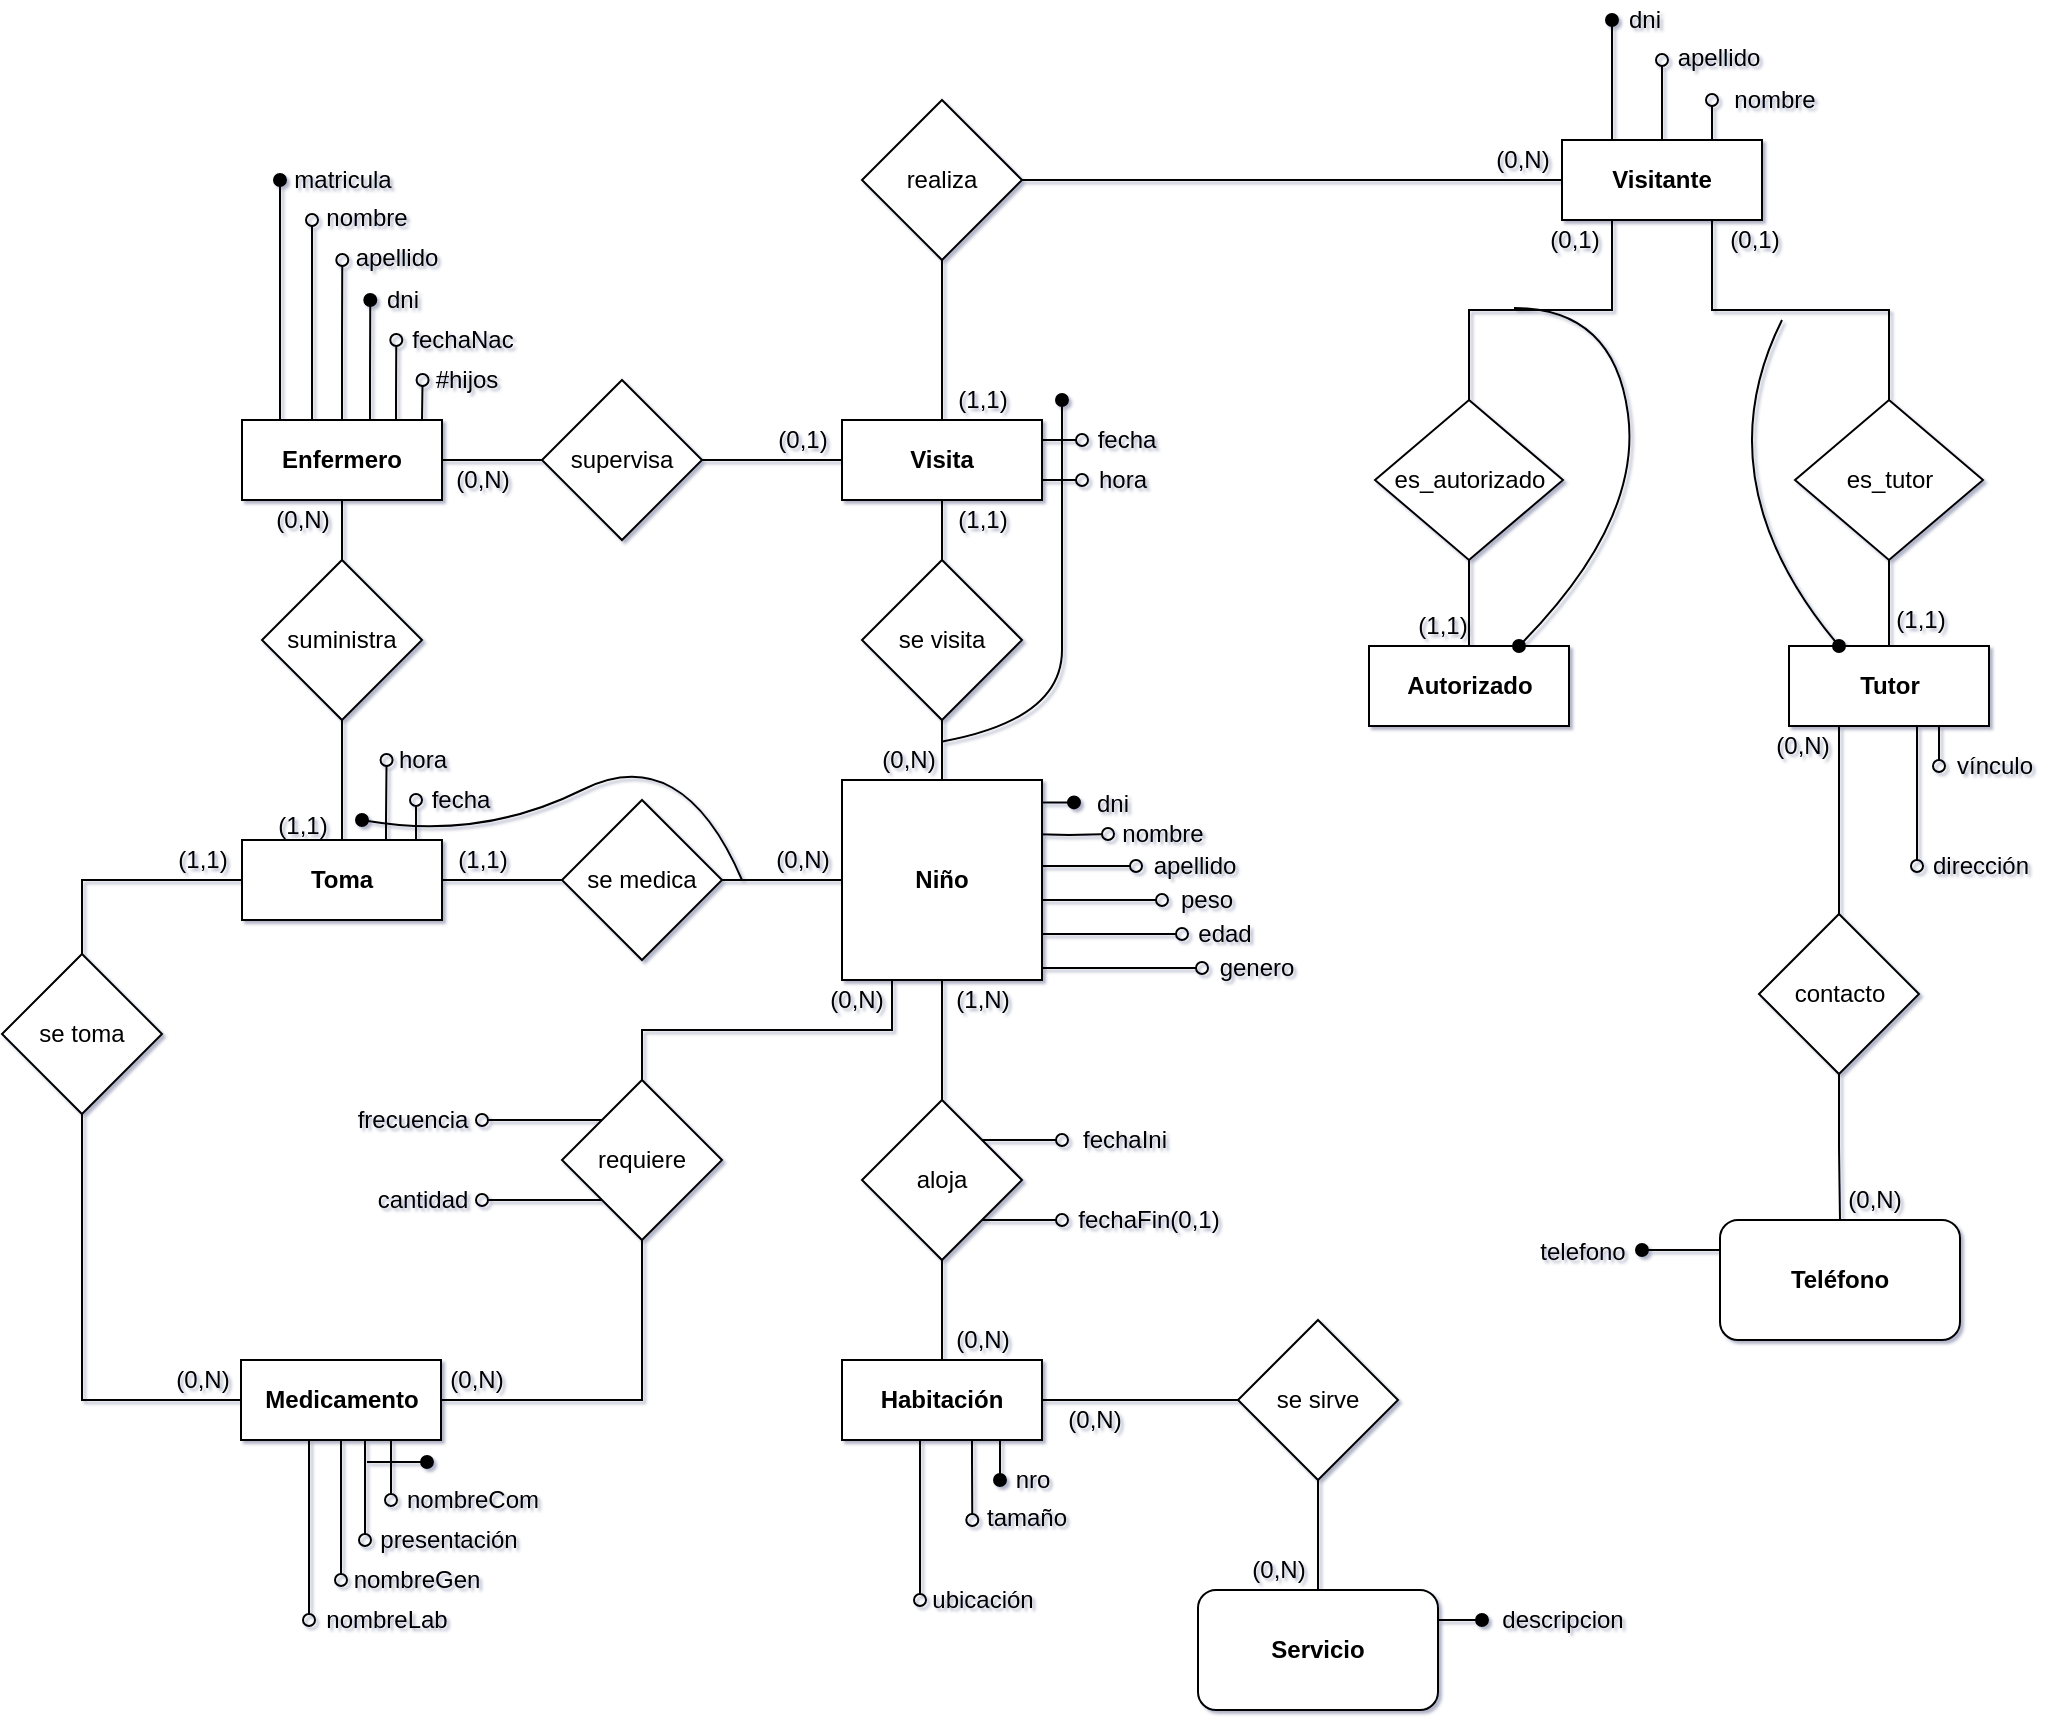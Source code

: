 <mxfile version="17.4.5" type="github">
  <diagram id="ZYVVKtb8utbKUZH2lx0a" name="Página-1">
    <mxGraphModel dx="1695" dy="1655" grid="1" gridSize="10" guides="1" tooltips="1" connect="1" arrows="1" fold="1" page="1" pageScale="1" pageWidth="827" pageHeight="1169" background="none" math="0" shadow="1">
      <root>
        <mxCell id="0" />
        <mxCell id="1" parent="0" />
        <mxCell id="OvHx3TqHr2t8oJDqC7Or-1" style="edgeStyle=orthogonalEdgeStyle;rounded=0;orthogonalLoop=1;jettySize=auto;html=1;exitX=0.75;exitY=1;exitDx=0;exitDy=0;startArrow=none;startFill=0;endArrow=oval;endFill=1;" parent="1" edge="1">
          <mxGeometry relative="1" as="geometry">
            <mxPoint x="279" y="530" as="targetPoint" />
            <mxPoint x="279" y="510" as="sourcePoint" />
          </mxGeometry>
        </mxCell>
        <mxCell id="OvHx3TqHr2t8oJDqC7Or-2" style="edgeStyle=orthogonalEdgeStyle;rounded=0;orthogonalLoop=1;jettySize=auto;html=1;exitX=0.5;exitY=1;exitDx=0;exitDy=0;startArrow=none;startFill=0;endArrow=oval;endFill=0;" parent="1" edge="1">
          <mxGeometry relative="1" as="geometry">
            <mxPoint x="265.143" y="550" as="targetPoint" />
            <mxPoint x="265" y="510" as="sourcePoint" />
            <Array as="points">
              <mxPoint x="265" y="520" />
              <mxPoint x="265" y="520" />
            </Array>
          </mxGeometry>
        </mxCell>
        <mxCell id="OvHx3TqHr2t8oJDqC7Or-4" style="edgeStyle=orthogonalEdgeStyle;rounded=0;orthogonalLoop=1;jettySize=auto;html=1;exitX=0.25;exitY=1;exitDx=0;exitDy=0;startArrow=none;startFill=0;endArrow=oval;endFill=0;" parent="1" edge="1">
          <mxGeometry relative="1" as="geometry">
            <mxPoint x="239" y="590" as="targetPoint" />
            <mxPoint x="239" y="510" as="sourcePoint" />
          </mxGeometry>
        </mxCell>
        <mxCell id="YLSnhemmMj4vCAvOX7F_-20" style="edgeStyle=orthogonalEdgeStyle;rounded=0;orthogonalLoop=1;jettySize=auto;html=1;exitX=1;exitY=0.5;exitDx=0;exitDy=0;entryX=0;entryY=0.5;entryDx=0;entryDy=0;endArrow=none;endFill=0;" parent="1" source="ldB5xFA6lpnTHOYbWixm-1" target="YLSnhemmMj4vCAvOX7F_-19" edge="1">
          <mxGeometry relative="1" as="geometry" />
        </mxCell>
        <mxCell id="ldB5xFA6lpnTHOYbWixm-1" value="Habitación" style="rounded=0;whiteSpace=wrap;html=1;fontStyle=1" parent="1" vertex="1">
          <mxGeometry x="200" y="470" width="100" height="40" as="geometry" />
        </mxCell>
        <mxCell id="OvHx3TqHr2t8oJDqC7Or-9" style="edgeStyle=orthogonalEdgeStyle;rounded=0;orthogonalLoop=1;jettySize=auto;html=1;exitX=0.75;exitY=0;exitDx=0;exitDy=0;startArrow=none;startFill=0;endArrow=oval;endFill=0;" parent="1" edge="1">
          <mxGeometry relative="1" as="geometry">
            <mxPoint x="-9.714" y="-20" as="targetPoint" />
            <mxPoint x="-10" as="sourcePoint" />
          </mxGeometry>
        </mxCell>
        <mxCell id="OvHx3TqHr2t8oJDqC7Or-10" style="edgeStyle=orthogonalEdgeStyle;rounded=0;orthogonalLoop=1;jettySize=auto;html=1;exitX=0.5;exitY=0;exitDx=0;exitDy=0;startArrow=none;startFill=0;endArrow=oval;endFill=0;" parent="1" edge="1">
          <mxGeometry relative="1" as="geometry">
            <mxPoint x="-22.857" y="-40" as="targetPoint" />
            <mxPoint x="-23" as="sourcePoint" />
            <Array as="points">
              <mxPoint x="-23" y="-10" />
              <mxPoint x="-23" y="-10" />
            </Array>
          </mxGeometry>
        </mxCell>
        <mxCell id="OvHx3TqHr2t8oJDqC7Or-11" style="edgeStyle=orthogonalEdgeStyle;rounded=0;orthogonalLoop=1;jettySize=auto;html=1;exitX=0.5;exitY=0;exitDx=0;exitDy=0;startArrow=none;startFill=0;endArrow=oval;endFill=1;" parent="1" edge="1">
          <mxGeometry relative="1" as="geometry">
            <mxPoint x="-35.857" y="-60" as="targetPoint" />
            <mxPoint x="-36" as="sourcePoint" />
            <Array as="points">
              <mxPoint x="-36" y="-20" />
              <mxPoint x="-36" y="-20" />
            </Array>
          </mxGeometry>
        </mxCell>
        <mxCell id="OvHx3TqHr2t8oJDqC7Or-12" style="edgeStyle=orthogonalEdgeStyle;rounded=0;orthogonalLoop=1;jettySize=auto;html=1;exitX=0.5;exitY=0;exitDx=0;exitDy=0;startArrow=none;startFill=0;endArrow=oval;endFill=0;" parent="1" source="ldB5xFA6lpnTHOYbWixm-2" edge="1">
          <mxGeometry relative="1" as="geometry">
            <mxPoint x="-49.857" y="-80" as="targetPoint" />
          </mxGeometry>
        </mxCell>
        <mxCell id="OvHx3TqHr2t8oJDqC7Or-13" style="edgeStyle=orthogonalEdgeStyle;rounded=0;orthogonalLoop=1;jettySize=auto;html=1;exitX=0.25;exitY=0;exitDx=0;exitDy=0;startArrow=none;startFill=0;endArrow=oval;endFill=0;" parent="1" edge="1">
          <mxGeometry relative="1" as="geometry">
            <mxPoint x="-65" y="-100" as="targetPoint" />
            <mxPoint x="-65" as="sourcePoint" />
          </mxGeometry>
        </mxCell>
        <mxCell id="OvHx3TqHr2t8oJDqC7Or-14" style="edgeStyle=orthogonalEdgeStyle;rounded=0;orthogonalLoop=1;jettySize=auto;html=1;exitX=0.25;exitY=0;exitDx=0;exitDy=0;startArrow=none;startFill=0;endArrow=oval;endFill=1;" parent="1" edge="1">
          <mxGeometry relative="1" as="geometry">
            <mxPoint x="-81" y="-120" as="targetPoint" />
            <mxPoint x="-81" as="sourcePoint" />
          </mxGeometry>
        </mxCell>
        <mxCell id="ldB5xFA6lpnTHOYbWixm-2" value="Enfermero" style="rounded=0;whiteSpace=wrap;html=1;fontStyle=1" parent="1" vertex="1">
          <mxGeometry x="-100" width="100" height="40" as="geometry" />
        </mxCell>
        <mxCell id="ldB5xFA6lpnTHOYbWixm-5" style="rounded=0;orthogonalLoop=1;jettySize=auto;html=1;exitX=0.5;exitY=1;exitDx=0;exitDy=0;entryX=0.5;entryY=0;entryDx=0;entryDy=0;edgeStyle=orthogonalEdgeStyle;endArrow=none;endFill=0;" parent="1" source="ldB5xFA6lpnTHOYbWixm-3" target="ldB5xFA6lpnTHOYbWixm-4" edge="1">
          <mxGeometry relative="1" as="geometry" />
        </mxCell>
        <mxCell id="OvHx3TqHr2t8oJDqC7Or-21" style="edgeStyle=orthogonalEdgeStyle;rounded=0;orthogonalLoop=1;jettySize=auto;html=1;exitX=0.983;exitY=0.142;exitDx=0;exitDy=0;startArrow=none;startFill=0;endArrow=oval;endFill=1;exitPerimeter=0;" parent="1" edge="1">
          <mxGeometry relative="1" as="geometry">
            <mxPoint x="316" y="191" as="targetPoint" />
            <mxPoint x="284.3" y="191.2" as="sourcePoint" />
          </mxGeometry>
        </mxCell>
        <mxCell id="OvHx3TqHr2t8oJDqC7Or-23" style="edgeStyle=orthogonalEdgeStyle;rounded=0;orthogonalLoop=1;jettySize=auto;html=1;exitX=1;exitY=0.75;exitDx=0;exitDy=0;startArrow=none;startFill=0;endArrow=oval;endFill=0;" parent="1" edge="1">
          <mxGeometry relative="1" as="geometry">
            <mxPoint x="293" y="207" as="sourcePoint" />
            <mxPoint x="333" y="207" as="targetPoint" />
          </mxGeometry>
        </mxCell>
        <mxCell id="OvHx3TqHr2t8oJDqC7Or-25" style="edgeStyle=orthogonalEdgeStyle;rounded=0;orthogonalLoop=1;jettySize=auto;html=1;exitX=1;exitY=0.5;exitDx=0;exitDy=0;startArrow=none;startFill=0;endArrow=oval;endFill=0;" parent="1" edge="1">
          <mxGeometry relative="1" as="geometry">
            <mxPoint x="347" y="223" as="targetPoint" />
            <mxPoint x="297" y="223" as="sourcePoint" />
          </mxGeometry>
        </mxCell>
        <mxCell id="OvHx3TqHr2t8oJDqC7Or-27" style="edgeStyle=orthogonalEdgeStyle;rounded=0;orthogonalLoop=1;jettySize=auto;html=1;exitX=1;exitY=0.75;exitDx=0;exitDy=0;startArrow=none;startFill=0;endArrow=oval;endFill=0;" parent="1" edge="1">
          <mxGeometry relative="1" as="geometry">
            <mxPoint x="360" y="240" as="targetPoint" />
            <mxPoint x="300" y="240" as="sourcePoint" />
          </mxGeometry>
        </mxCell>
        <mxCell id="OvHx3TqHr2t8oJDqC7Or-30" style="rounded=0;orthogonalLoop=1;jettySize=auto;html=1;exitX=1;exitY=1;exitDx=0;exitDy=0;startArrow=none;startFill=0;endArrow=oval;endFill=0;" parent="1" edge="1">
          <mxGeometry relative="1" as="geometry">
            <mxPoint x="370" y="257" as="targetPoint" />
            <mxPoint x="300" y="257" as="sourcePoint" />
          </mxGeometry>
        </mxCell>
        <mxCell id="OvHx3TqHr2t8oJDqC7Or-32" style="edgeStyle=none;rounded=0;orthogonalLoop=1;jettySize=auto;html=1;exitX=1;exitY=1;exitDx=0;exitDy=0;startArrow=none;startFill=0;endArrow=oval;endFill=0;" parent="1" edge="1">
          <mxGeometry relative="1" as="geometry">
            <mxPoint x="380" y="274" as="targetPoint" />
            <mxPoint x="300" y="274" as="sourcePoint" />
          </mxGeometry>
        </mxCell>
        <mxCell id="OvHx3TqHr2t8oJDqC7Or-88" style="edgeStyle=orthogonalEdgeStyle;rounded=0;orthogonalLoop=1;jettySize=auto;html=1;exitX=0.25;exitY=1;exitDx=0;exitDy=0;entryX=0.5;entryY=0;entryDx=0;entryDy=0;startArrow=none;startFill=0;endArrow=none;endFill=0;" parent="1" source="ldB5xFA6lpnTHOYbWixm-3" target="OvHx3TqHr2t8oJDqC7Or-85" edge="1">
          <mxGeometry relative="1" as="geometry" />
        </mxCell>
        <mxCell id="ldB5xFA6lpnTHOYbWixm-3" value="Niño" style="rounded=0;whiteSpace=wrap;html=1;fontStyle=1" parent="1" vertex="1">
          <mxGeometry x="200" y="180" width="100" height="100" as="geometry" />
        </mxCell>
        <mxCell id="ldB5xFA6lpnTHOYbWixm-6" style="edgeStyle=orthogonalEdgeStyle;rounded=0;orthogonalLoop=1;jettySize=auto;html=1;exitX=0.5;exitY=1;exitDx=0;exitDy=0;entryX=0.5;entryY=0;entryDx=0;entryDy=0;endArrow=none;endFill=0;" parent="1" source="ldB5xFA6lpnTHOYbWixm-4" target="ldB5xFA6lpnTHOYbWixm-1" edge="1">
          <mxGeometry relative="1" as="geometry" />
        </mxCell>
        <mxCell id="v-rBTAr1B4yWfYjMJ2wU-1" style="edgeStyle=orthogonalEdgeStyle;rounded=0;orthogonalLoop=1;jettySize=auto;html=1;exitX=1;exitY=0;exitDx=0;exitDy=0;endArrow=oval;endFill=0;" parent="1" source="ldB5xFA6lpnTHOYbWixm-4" edge="1">
          <mxGeometry relative="1" as="geometry">
            <mxPoint x="310" y="360" as="targetPoint" />
          </mxGeometry>
        </mxCell>
        <mxCell id="v-rBTAr1B4yWfYjMJ2wU-2" style="edgeStyle=orthogonalEdgeStyle;rounded=0;orthogonalLoop=1;jettySize=auto;html=1;exitX=1;exitY=1;exitDx=0;exitDy=0;endArrow=oval;endFill=0;" parent="1" source="ldB5xFA6lpnTHOYbWixm-4" edge="1">
          <mxGeometry relative="1" as="geometry">
            <mxPoint x="310" y="400" as="targetPoint" />
          </mxGeometry>
        </mxCell>
        <mxCell id="ldB5xFA6lpnTHOYbWixm-4" value="aloja" style="rhombus;whiteSpace=wrap;html=1;" parent="1" vertex="1">
          <mxGeometry x="210" y="340" width="80" height="80" as="geometry" />
        </mxCell>
        <mxCell id="OvHx3TqHr2t8oJDqC7Or-34" style="edgeStyle=none;rounded=0;orthogonalLoop=1;jettySize=auto;html=1;exitX=0.75;exitY=1;exitDx=0;exitDy=0;startArrow=none;startFill=0;endArrow=oval;endFill=0;" parent="1" source="ldB5xFA6lpnTHOYbWixm-7" edge="1">
          <mxGeometry relative="1" as="geometry">
            <mxPoint x="-25.5" y="540" as="targetPoint" />
          </mxGeometry>
        </mxCell>
        <mxCell id="OvHx3TqHr2t8oJDqC7Or-35" style="edgeStyle=orthogonalEdgeStyle;rounded=0;orthogonalLoop=1;jettySize=auto;html=1;exitX=0.75;exitY=1;exitDx=0;exitDy=0;startArrow=none;startFill=0;endArrow=oval;endFill=0;" parent="1" source="ldB5xFA6lpnTHOYbWixm-7" edge="1">
          <mxGeometry relative="1" as="geometry">
            <mxPoint x="-38.5" y="560" as="targetPoint" />
            <mxPoint x="-38.5" y="520" as="sourcePoint" />
            <Array as="points">
              <mxPoint x="-38.5" y="510" />
            </Array>
          </mxGeometry>
        </mxCell>
        <mxCell id="OvHx3TqHr2t8oJDqC7Or-36" style="edgeStyle=none;rounded=0;orthogonalLoop=1;jettySize=auto;html=1;exitX=0.5;exitY=1;exitDx=0;exitDy=0;startArrow=none;startFill=0;endArrow=oval;endFill=0;" parent="1" source="ldB5xFA6lpnTHOYbWixm-7" edge="1">
          <mxGeometry relative="1" as="geometry">
            <mxPoint x="-50.5" y="580" as="targetPoint" />
          </mxGeometry>
        </mxCell>
        <mxCell id="OvHx3TqHr2t8oJDqC7Or-37" style="edgeStyle=orthogonalEdgeStyle;rounded=0;orthogonalLoop=1;jettySize=auto;html=1;exitX=0.5;exitY=1;exitDx=0;exitDy=0;startArrow=none;startFill=0;endArrow=oval;endFill=0;" parent="1" source="ldB5xFA6lpnTHOYbWixm-7" edge="1">
          <mxGeometry relative="1" as="geometry">
            <mxPoint x="-66.5" y="600" as="targetPoint" />
            <mxPoint x="-66.5" y="520" as="sourcePoint" />
            <Array as="points">
              <mxPoint x="-66.5" y="510" />
            </Array>
          </mxGeometry>
        </mxCell>
        <mxCell id="ldB5xFA6lpnTHOYbWixm-7" value="Medicamento" style="rounded=0;whiteSpace=wrap;html=1;fontStyle=1" parent="1" vertex="1">
          <mxGeometry x="-100.5" y="470" width="100" height="40" as="geometry" />
        </mxCell>
        <mxCell id="OvHx3TqHr2t8oJDqC7Or-55" style="edgeStyle=orthogonalEdgeStyle;rounded=0;orthogonalLoop=1;jettySize=auto;html=1;exitX=0.75;exitY=1;exitDx=0;exitDy=0;startArrow=none;startFill=0;endArrow=oval;endFill=0;" parent="1" source="ldB5xFA6lpnTHOYbWixm-8" edge="1">
          <mxGeometry relative="1" as="geometry">
            <mxPoint x="748.5" y="173" as="targetPoint" />
          </mxGeometry>
        </mxCell>
        <mxCell id="OvHx3TqHr2t8oJDqC7Or-57" style="edgeStyle=orthogonalEdgeStyle;rounded=0;orthogonalLoop=1;jettySize=auto;html=1;exitX=0.25;exitY=1;exitDx=0;exitDy=0;startArrow=none;startFill=0;endArrow=oval;endFill=0;" parent="1" edge="1">
          <mxGeometry relative="1" as="geometry">
            <mxPoint x="737.5" y="223" as="targetPoint" />
            <mxPoint x="737.5" y="153" as="sourcePoint" />
          </mxGeometry>
        </mxCell>
        <mxCell id="YLSnhemmMj4vCAvOX7F_-8" style="edgeStyle=orthogonalEdgeStyle;rounded=0;orthogonalLoop=1;jettySize=auto;html=1;exitX=0.25;exitY=1;exitDx=0;exitDy=0;entryX=0.5;entryY=0;entryDx=0;entryDy=0;endArrow=none;endFill=0;" parent="1" source="ldB5xFA6lpnTHOYbWixm-8" target="YLSnhemmMj4vCAvOX7F_-7" edge="1">
          <mxGeometry relative="1" as="geometry" />
        </mxCell>
        <mxCell id="ldB5xFA6lpnTHOYbWixm-8" value="Tutor" style="rounded=0;whiteSpace=wrap;html=1;fontStyle=1" parent="1" vertex="1">
          <mxGeometry x="673.5" y="113" width="100" height="40" as="geometry" />
        </mxCell>
        <mxCell id="ldB5xFA6lpnTHOYbWixm-9" value="Autorizado" style="rounded=0;whiteSpace=wrap;html=1;fontStyle=1" parent="1" vertex="1">
          <mxGeometry x="463.5" y="113" width="100" height="40" as="geometry" />
        </mxCell>
        <mxCell id="ldB5xFA6lpnTHOYbWixm-13" style="edgeStyle=orthogonalEdgeStyle;rounded=0;orthogonalLoop=1;jettySize=auto;html=1;exitX=0.5;exitY=1;exitDx=0;exitDy=0;entryX=0.5;entryY=0;entryDx=0;entryDy=0;endArrow=none;endFill=0;" parent="1" source="ldB5xFA6lpnTHOYbWixm-10" target="ldB5xFA6lpnTHOYbWixm-11" edge="1">
          <mxGeometry relative="1" as="geometry" />
        </mxCell>
        <mxCell id="ldB5xFA6lpnTHOYbWixm-15" style="edgeStyle=orthogonalEdgeStyle;rounded=0;orthogonalLoop=1;jettySize=auto;html=1;exitX=0.5;exitY=0;exitDx=0;exitDy=0;entryX=0.5;entryY=1;entryDx=0;entryDy=0;endArrow=none;endFill=0;" parent="1" source="ldB5xFA6lpnTHOYbWixm-10" target="ldB5xFA6lpnTHOYbWixm-14" edge="1">
          <mxGeometry relative="1" as="geometry" />
        </mxCell>
        <mxCell id="OvHx3TqHr2t8oJDqC7Or-64" style="edgeStyle=orthogonalEdgeStyle;rounded=0;orthogonalLoop=1;jettySize=auto;html=1;exitX=1;exitY=0.25;exitDx=0;exitDy=0;startArrow=none;startFill=0;endArrow=oval;endFill=0;" parent="1" source="ldB5xFA6lpnTHOYbWixm-10" edge="1">
          <mxGeometry relative="1" as="geometry">
            <mxPoint x="320" y="10" as="targetPoint" />
          </mxGeometry>
        </mxCell>
        <mxCell id="OvHx3TqHr2t8oJDqC7Or-66" style="edgeStyle=orthogonalEdgeStyle;rounded=0;orthogonalLoop=1;jettySize=auto;html=1;exitX=1;exitY=0.75;exitDx=0;exitDy=0;startArrow=none;startFill=0;endArrow=oval;endFill=0;" parent="1" source="ldB5xFA6lpnTHOYbWixm-10" edge="1">
          <mxGeometry relative="1" as="geometry">
            <mxPoint x="320" y="30" as="targetPoint" />
          </mxGeometry>
        </mxCell>
        <mxCell id="ldB5xFA6lpnTHOYbWixm-10" value="Visita" style="rounded=0;whiteSpace=wrap;html=1;fontStyle=1" parent="1" vertex="1">
          <mxGeometry x="200" width="100" height="40" as="geometry" />
        </mxCell>
        <mxCell id="ldB5xFA6lpnTHOYbWixm-12" style="edgeStyle=orthogonalEdgeStyle;rounded=0;orthogonalLoop=1;jettySize=auto;html=1;exitX=0.5;exitY=1;exitDx=0;exitDy=0;entryX=0.5;entryY=0;entryDx=0;entryDy=0;endArrow=none;endFill=0;" parent="1" source="ldB5xFA6lpnTHOYbWixm-11" target="ldB5xFA6lpnTHOYbWixm-3" edge="1">
          <mxGeometry relative="1" as="geometry" />
        </mxCell>
        <mxCell id="ldB5xFA6lpnTHOYbWixm-11" value="se visita" style="rhombus;whiteSpace=wrap;html=1;" parent="1" vertex="1">
          <mxGeometry x="210" y="70" width="80" height="80" as="geometry" />
        </mxCell>
        <mxCell id="ldB5xFA6lpnTHOYbWixm-34" style="edgeStyle=orthogonalEdgeStyle;rounded=0;orthogonalLoop=1;jettySize=auto;html=1;exitX=1;exitY=0.5;exitDx=0;exitDy=0;entryX=0;entryY=0.5;entryDx=0;entryDy=0;endArrow=none;endFill=0;" parent="1" source="ldB5xFA6lpnTHOYbWixm-14" target="ldB5xFA6lpnTHOYbWixm-30" edge="1">
          <mxGeometry relative="1" as="geometry" />
        </mxCell>
        <mxCell id="ldB5xFA6lpnTHOYbWixm-14" value="realiza" style="rhombus;whiteSpace=wrap;html=1;" parent="1" vertex="1">
          <mxGeometry x="210" y="-160" width="80" height="80" as="geometry" />
        </mxCell>
        <mxCell id="ldB5xFA6lpnTHOYbWixm-18" style="edgeStyle=orthogonalEdgeStyle;rounded=0;orthogonalLoop=1;jettySize=auto;html=1;exitX=1;exitY=0.5;exitDx=0;exitDy=0;entryX=0;entryY=0.5;entryDx=0;entryDy=0;endArrow=none;endFill=0;" parent="1" source="ldB5xFA6lpnTHOYbWixm-17" target="ldB5xFA6lpnTHOYbWixm-10" edge="1">
          <mxGeometry relative="1" as="geometry" />
        </mxCell>
        <mxCell id="ldB5xFA6lpnTHOYbWixm-19" style="edgeStyle=orthogonalEdgeStyle;rounded=0;orthogonalLoop=1;jettySize=auto;html=1;exitX=0;exitY=0.5;exitDx=0;exitDy=0;entryX=1;entryY=0.5;entryDx=0;entryDy=0;endArrow=none;endFill=0;" parent="1" source="ldB5xFA6lpnTHOYbWixm-17" target="ldB5xFA6lpnTHOYbWixm-2" edge="1">
          <mxGeometry relative="1" as="geometry" />
        </mxCell>
        <mxCell id="ldB5xFA6lpnTHOYbWixm-17" value="supervisa" style="rhombus;whiteSpace=wrap;html=1;" parent="1" vertex="1">
          <mxGeometry x="50" y="-20" width="80" height="80" as="geometry" />
        </mxCell>
        <mxCell id="ldB5xFA6lpnTHOYbWixm-22" style="edgeStyle=orthogonalEdgeStyle;rounded=0;orthogonalLoop=1;jettySize=auto;html=1;exitX=0.5;exitY=0;exitDx=0;exitDy=0;entryX=0.5;entryY=1;entryDx=0;entryDy=0;endArrow=none;endFill=0;" parent="1" source="ldB5xFA6lpnTHOYbWixm-20" target="ldB5xFA6lpnTHOYbWixm-2" edge="1">
          <mxGeometry relative="1" as="geometry" />
        </mxCell>
        <mxCell id="ldB5xFA6lpnTHOYbWixm-23" style="edgeStyle=orthogonalEdgeStyle;rounded=0;orthogonalLoop=1;jettySize=auto;html=1;exitX=0.5;exitY=1;exitDx=0;exitDy=0;entryX=0.5;entryY=0;entryDx=0;entryDy=0;endArrow=none;endFill=0;" parent="1" source="ldB5xFA6lpnTHOYbWixm-20" target="ldB5xFA6lpnTHOYbWixm-21" edge="1">
          <mxGeometry relative="1" as="geometry" />
        </mxCell>
        <mxCell id="ldB5xFA6lpnTHOYbWixm-20" value="suministra" style="rhombus;whiteSpace=wrap;html=1;" parent="1" vertex="1">
          <mxGeometry x="-90" y="70" width="80" height="80" as="geometry" />
        </mxCell>
        <mxCell id="ldB5xFA6lpnTHOYbWixm-25" style="edgeStyle=orthogonalEdgeStyle;rounded=0;orthogonalLoop=1;jettySize=auto;html=1;exitX=1;exitY=0.5;exitDx=0;exitDy=0;entryX=0;entryY=0.5;entryDx=0;entryDy=0;endArrow=none;endFill=0;" parent="1" source="ldB5xFA6lpnTHOYbWixm-21" target="ldB5xFA6lpnTHOYbWixm-24" edge="1">
          <mxGeometry relative="1" as="geometry" />
        </mxCell>
        <mxCell id="ldB5xFA6lpnTHOYbWixm-28" style="edgeStyle=orthogonalEdgeStyle;rounded=0;orthogonalLoop=1;jettySize=auto;html=1;exitX=0;exitY=0.5;exitDx=0;exitDy=0;entryX=0.5;entryY=0;entryDx=0;entryDy=0;endArrow=none;endFill=0;" parent="1" source="ldB5xFA6lpnTHOYbWixm-21" target="ldB5xFA6lpnTHOYbWixm-27" edge="1">
          <mxGeometry relative="1" as="geometry" />
        </mxCell>
        <mxCell id="OvHx3TqHr2t8oJDqC7Or-86" style="edgeStyle=orthogonalEdgeStyle;rounded=0;orthogonalLoop=1;jettySize=auto;html=1;exitX=0.75;exitY=0;exitDx=0;exitDy=0;startArrow=none;startFill=0;endArrow=oval;endFill=0;" parent="1" edge="1">
          <mxGeometry relative="1" as="geometry">
            <mxPoint x="-27.714" y="170" as="targetPoint" />
            <mxPoint x="-28" y="210" as="sourcePoint" />
            <Array as="points">
              <mxPoint x="-28" y="200" />
              <mxPoint x="-28" y="200" />
            </Array>
          </mxGeometry>
        </mxCell>
        <mxCell id="ldB5xFA6lpnTHOYbWixm-21" value="Toma" style="rounded=0;whiteSpace=wrap;html=1;fontStyle=1" parent="1" vertex="1">
          <mxGeometry x="-100" y="210" width="100" height="40" as="geometry" />
        </mxCell>
        <mxCell id="ldB5xFA6lpnTHOYbWixm-26" style="edgeStyle=orthogonalEdgeStyle;rounded=0;orthogonalLoop=1;jettySize=auto;html=1;exitX=1;exitY=0.5;exitDx=0;exitDy=0;entryX=0;entryY=0.5;entryDx=0;entryDy=0;endArrow=none;endFill=0;" parent="1" source="ldB5xFA6lpnTHOYbWixm-24" target="ldB5xFA6lpnTHOYbWixm-3" edge="1">
          <mxGeometry relative="1" as="geometry" />
        </mxCell>
        <mxCell id="OvHx3TqHr2t8oJDqC7Or-80" style="edgeStyle=orthogonalEdgeStyle;rounded=0;orthogonalLoop=1;jettySize=auto;html=1;exitX=0.5;exitY=0;exitDx=0;exitDy=0;startArrow=none;startFill=0;endArrow=oval;endFill=0;" parent="1" edge="1">
          <mxGeometry relative="1" as="geometry">
            <mxPoint x="-13" y="190" as="targetPoint" />
            <mxPoint x="-13" y="210" as="sourcePoint" />
          </mxGeometry>
        </mxCell>
        <mxCell id="ldB5xFA6lpnTHOYbWixm-24" value="se medica" style="rhombus;whiteSpace=wrap;html=1;" parent="1" vertex="1">
          <mxGeometry x="60" y="190" width="80" height="80" as="geometry" />
        </mxCell>
        <mxCell id="ldB5xFA6lpnTHOYbWixm-29" style="edgeStyle=orthogonalEdgeStyle;rounded=0;orthogonalLoop=1;jettySize=auto;html=1;exitX=0.5;exitY=1;exitDx=0;exitDy=0;entryX=0;entryY=0.5;entryDx=0;entryDy=0;endArrow=none;endFill=0;" parent="1" source="ldB5xFA6lpnTHOYbWixm-27" target="ldB5xFA6lpnTHOYbWixm-7" edge="1">
          <mxGeometry relative="1" as="geometry" />
        </mxCell>
        <mxCell id="OvHx3TqHr2t8oJDqC7Or-45" style="edgeStyle=orthogonalEdgeStyle;rounded=0;orthogonalLoop=1;jettySize=auto;html=1;exitX=0;exitY=0;exitDx=0;exitDy=0;startArrow=none;startFill=0;endArrow=oval;endFill=0;" parent="1" edge="1">
          <mxGeometry relative="1" as="geometry">
            <mxPoint x="20" y="350" as="targetPoint" />
            <mxPoint x="80" y="350" as="sourcePoint" />
          </mxGeometry>
        </mxCell>
        <mxCell id="OvHx3TqHr2t8oJDqC7Or-47" style="edgeStyle=orthogonalEdgeStyle;rounded=0;orthogonalLoop=1;jettySize=auto;html=1;exitX=0;exitY=1;exitDx=0;exitDy=0;startArrow=none;startFill=0;endArrow=oval;endFill=0;" parent="1" edge="1">
          <mxGeometry relative="1" as="geometry">
            <mxPoint x="20" y="390" as="targetPoint" />
            <mxPoint x="80" y="390" as="sourcePoint" />
          </mxGeometry>
        </mxCell>
        <mxCell id="ldB5xFA6lpnTHOYbWixm-27" value="se toma" style="rhombus;whiteSpace=wrap;html=1;" parent="1" vertex="1">
          <mxGeometry x="-220" y="267" width="80" height="80" as="geometry" />
        </mxCell>
        <mxCell id="OvHx3TqHr2t8oJDqC7Or-49" style="edgeStyle=orthogonalEdgeStyle;rounded=0;orthogonalLoop=1;jettySize=auto;html=1;exitX=0.25;exitY=0;exitDx=0;exitDy=0;startArrow=none;startFill=0;endArrow=oval;endFill=1;" parent="1" source="ldB5xFA6lpnTHOYbWixm-30" edge="1">
          <mxGeometry relative="1" as="geometry">
            <mxPoint x="585" y="-200" as="targetPoint" />
          </mxGeometry>
        </mxCell>
        <mxCell id="OvHx3TqHr2t8oJDqC7Or-51" style="edgeStyle=orthogonalEdgeStyle;rounded=0;orthogonalLoop=1;jettySize=auto;html=1;exitX=0.5;exitY=0;exitDx=0;exitDy=0;startArrow=none;startFill=0;endArrow=oval;endFill=0;" parent="1" source="ldB5xFA6lpnTHOYbWixm-30" edge="1">
          <mxGeometry relative="1" as="geometry">
            <mxPoint x="610" y="-180" as="targetPoint" />
          </mxGeometry>
        </mxCell>
        <mxCell id="OvHx3TqHr2t8oJDqC7Or-53" style="edgeStyle=orthogonalEdgeStyle;rounded=0;orthogonalLoop=1;jettySize=auto;html=1;exitX=0.75;exitY=0;exitDx=0;exitDy=0;startArrow=none;startFill=0;endArrow=oval;endFill=0;" parent="1" source="ldB5xFA6lpnTHOYbWixm-30" edge="1">
          <mxGeometry relative="1" as="geometry">
            <mxPoint x="635" y="-160" as="targetPoint" />
          </mxGeometry>
        </mxCell>
        <mxCell id="YLSnhemmMj4vCAvOX7F_-3" style="edgeStyle=orthogonalEdgeStyle;rounded=0;orthogonalLoop=1;jettySize=auto;html=1;exitX=0.25;exitY=1;exitDx=0;exitDy=0;entryX=0.5;entryY=0;entryDx=0;entryDy=0;endArrow=none;endFill=0;" parent="1" source="ldB5xFA6lpnTHOYbWixm-30" target="YLSnhemmMj4vCAvOX7F_-1" edge="1">
          <mxGeometry relative="1" as="geometry" />
        </mxCell>
        <mxCell id="YLSnhemmMj4vCAvOX7F_-5" style="edgeStyle=orthogonalEdgeStyle;rounded=0;orthogonalLoop=1;jettySize=auto;html=1;exitX=0.75;exitY=1;exitDx=0;exitDy=0;entryX=0.5;entryY=0;entryDx=0;entryDy=0;endArrow=none;endFill=0;" parent="1" source="ldB5xFA6lpnTHOYbWixm-30" target="YLSnhemmMj4vCAvOX7F_-2" edge="1">
          <mxGeometry relative="1" as="geometry" />
        </mxCell>
        <mxCell id="ldB5xFA6lpnTHOYbWixm-30" value="Visitante" style="rounded=0;whiteSpace=wrap;html=1;fontStyle=1" parent="1" vertex="1">
          <mxGeometry x="560" y="-140" width="100" height="40" as="geometry" />
        </mxCell>
        <mxCell id="ldB5xFA6lpnTHOYbWixm-35" value="(1,N)" style="text;html=1;align=center;verticalAlign=middle;resizable=0;points=[];autosize=1;strokeColor=none;fillColor=none;" parent="1" vertex="1">
          <mxGeometry x="250" y="280" width="40" height="20" as="geometry" />
        </mxCell>
        <mxCell id="ldB5xFA6lpnTHOYbWixm-37" value="(0,N)" style="text;html=1;align=center;verticalAlign=middle;resizable=0;points=[];autosize=1;strokeColor=none;fillColor=none;" parent="1" vertex="1">
          <mxGeometry x="250" y="450" width="40" height="20" as="geometry" />
        </mxCell>
        <mxCell id="OvHx3TqHr2t8oJDqC7Or-5" value="nro" style="text;html=1;align=center;verticalAlign=middle;resizable=0;points=[];autosize=1;strokeColor=none;fillColor=none;" parent="1" vertex="1">
          <mxGeometry x="280" y="520" width="30" height="20" as="geometry" />
        </mxCell>
        <mxCell id="OvHx3TqHr2t8oJDqC7Or-6" value="tamaño" style="text;html=1;align=center;verticalAlign=middle;resizable=0;points=[];autosize=1;strokeColor=none;fillColor=none;" parent="1" vertex="1">
          <mxGeometry x="262" y="539" width="60" height="20" as="geometry" />
        </mxCell>
        <mxCell id="OvHx3TqHr2t8oJDqC7Or-8" value="ubicación" style="text;html=1;align=center;verticalAlign=middle;resizable=0;points=[];autosize=1;strokeColor=none;fillColor=none;" parent="1" vertex="1">
          <mxGeometry x="235" y="580" width="70" height="20" as="geometry" />
        </mxCell>
        <mxCell id="OvHx3TqHr2t8oJDqC7Or-15" value="matricula" style="text;html=1;align=center;verticalAlign=middle;resizable=0;points=[];autosize=1;strokeColor=none;fillColor=none;" parent="1" vertex="1">
          <mxGeometry x="-80" y="-130" width="60" height="20" as="geometry" />
        </mxCell>
        <mxCell id="OvHx3TqHr2t8oJDqC7Or-16" value="nombre" style="text;html=1;align=center;verticalAlign=middle;resizable=0;points=[];autosize=1;strokeColor=none;fillColor=none;" parent="1" vertex="1">
          <mxGeometry x="-68" y="-111" width="60" height="20" as="geometry" />
        </mxCell>
        <mxCell id="OvHx3TqHr2t8oJDqC7Or-17" value="apellido" style="text;html=1;align=center;verticalAlign=middle;resizable=0;points=[];autosize=1;strokeColor=none;fillColor=none;" parent="1" vertex="1">
          <mxGeometry x="-53" y="-91" width="60" height="20" as="geometry" />
        </mxCell>
        <mxCell id="OvHx3TqHr2t8oJDqC7Or-18" value="dni" style="text;html=1;align=center;verticalAlign=middle;resizable=0;points=[];autosize=1;strokeColor=none;fillColor=none;" parent="1" vertex="1">
          <mxGeometry x="-35" y="-70" width="30" height="20" as="geometry" />
        </mxCell>
        <mxCell id="OvHx3TqHr2t8oJDqC7Or-19" value="fechaNac" style="text;html=1;align=center;verticalAlign=middle;resizable=0;points=[];autosize=1;strokeColor=none;fillColor=none;" parent="1" vertex="1">
          <mxGeometry x="-25" y="-50" width="70" height="20" as="geometry" />
        </mxCell>
        <mxCell id="OvHx3TqHr2t8oJDqC7Or-20" value="#hijos" style="text;html=1;align=center;verticalAlign=middle;resizable=0;points=[];autosize=1;strokeColor=none;fillColor=none;" parent="1" vertex="1">
          <mxGeometry x="-13" y="-30" width="50" height="20" as="geometry" />
        </mxCell>
        <mxCell id="OvHx3TqHr2t8oJDqC7Or-22" value="dni" style="text;html=1;align=center;verticalAlign=middle;resizable=0;points=[];autosize=1;strokeColor=none;fillColor=none;" parent="1" vertex="1">
          <mxGeometry x="320" y="182" width="30" height="20" as="geometry" />
        </mxCell>
        <mxCell id="OvHx3TqHr2t8oJDqC7Or-24" value="nombre" style="text;html=1;align=center;verticalAlign=middle;resizable=0;points=[];autosize=1;strokeColor=none;fillColor=none;" parent="1" vertex="1">
          <mxGeometry x="330" y="197" width="60" height="20" as="geometry" />
        </mxCell>
        <mxCell id="OvHx3TqHr2t8oJDqC7Or-26" value="apellido" style="text;html=1;align=center;verticalAlign=middle;resizable=0;points=[];autosize=1;strokeColor=none;fillColor=none;" parent="1" vertex="1">
          <mxGeometry x="346" y="213" width="60" height="20" as="geometry" />
        </mxCell>
        <mxCell id="OvHx3TqHr2t8oJDqC7Or-28" value="peso" style="text;html=1;align=center;verticalAlign=middle;resizable=0;points=[];autosize=1;strokeColor=none;fillColor=none;" parent="1" vertex="1">
          <mxGeometry x="362" y="230" width="40" height="20" as="geometry" />
        </mxCell>
        <mxCell id="OvHx3TqHr2t8oJDqC7Or-31" value="edad" style="text;html=1;align=center;verticalAlign=middle;resizable=0;points=[];autosize=1;strokeColor=none;fillColor=none;" parent="1" vertex="1">
          <mxGeometry x="371" y="247" width="40" height="20" as="geometry" />
        </mxCell>
        <mxCell id="OvHx3TqHr2t8oJDqC7Or-33" value="genero" style="text;html=1;align=center;verticalAlign=middle;resizable=0;points=[];autosize=1;strokeColor=none;fillColor=none;" parent="1" vertex="1">
          <mxGeometry x="382" y="264" width="50" height="20" as="geometry" />
        </mxCell>
        <mxCell id="OvHx3TqHr2t8oJDqC7Or-38" value="nombreCom" style="text;html=1;align=center;verticalAlign=middle;resizable=0;points=[];autosize=1;strokeColor=none;fillColor=none;" parent="1" vertex="1">
          <mxGeometry x="-25.5" y="530" width="80" height="20" as="geometry" />
        </mxCell>
        <mxCell id="OvHx3TqHr2t8oJDqC7Or-39" value="presentación" style="text;html=1;align=center;verticalAlign=middle;resizable=0;points=[];autosize=1;strokeColor=none;fillColor=none;" parent="1" vertex="1">
          <mxGeometry x="-37.5" y="550" width="80" height="20" as="geometry" />
        </mxCell>
        <mxCell id="OvHx3TqHr2t8oJDqC7Or-41" value="nombreGen" style="text;html=1;align=center;verticalAlign=middle;resizable=0;points=[];autosize=1;strokeColor=none;fillColor=none;" parent="1" vertex="1">
          <mxGeometry x="-53.5" y="570" width="80" height="20" as="geometry" />
        </mxCell>
        <mxCell id="OvHx3TqHr2t8oJDqC7Or-42" value="nombreLab" style="text;html=1;align=center;verticalAlign=middle;resizable=0;points=[];autosize=1;strokeColor=none;fillColor=none;" parent="1" vertex="1">
          <mxGeometry x="-68.5" y="590" width="80" height="20" as="geometry" />
        </mxCell>
        <mxCell id="OvHx3TqHr2t8oJDqC7Or-43" value="" style="endArrow=oval;html=1;rounded=0;endFill=1;" parent="1" edge="1">
          <mxGeometry width="50" height="50" relative="1" as="geometry">
            <mxPoint x="-37.5" y="521" as="sourcePoint" />
            <mxPoint x="-7.5" y="521" as="targetPoint" />
          </mxGeometry>
        </mxCell>
        <mxCell id="OvHx3TqHr2t8oJDqC7Or-46" value="frecuencia" style="text;html=1;align=center;verticalAlign=middle;resizable=0;points=[];autosize=1;strokeColor=none;fillColor=none;" parent="1" vertex="1">
          <mxGeometry x="-50" y="340" width="70" height="20" as="geometry" />
        </mxCell>
        <mxCell id="OvHx3TqHr2t8oJDqC7Or-48" value="cantidad" style="text;html=1;align=center;verticalAlign=middle;resizable=0;points=[];autosize=1;strokeColor=none;fillColor=none;" parent="1" vertex="1">
          <mxGeometry x="-40" y="380" width="60" height="20" as="geometry" />
        </mxCell>
        <mxCell id="OvHx3TqHr2t8oJDqC7Or-50" value="dni" style="text;html=1;align=center;verticalAlign=middle;resizable=0;points=[];autosize=1;strokeColor=none;fillColor=none;" parent="1" vertex="1">
          <mxGeometry x="586" y="-210" width="30" height="20" as="geometry" />
        </mxCell>
        <mxCell id="OvHx3TqHr2t8oJDqC7Or-52" value="apellido" style="text;html=1;align=center;verticalAlign=middle;resizable=0;points=[];autosize=1;strokeColor=none;fillColor=none;" parent="1" vertex="1">
          <mxGeometry x="608" y="-191" width="60" height="20" as="geometry" />
        </mxCell>
        <mxCell id="OvHx3TqHr2t8oJDqC7Or-54" value="nombre" style="text;html=1;align=center;verticalAlign=middle;resizable=0;points=[];autosize=1;strokeColor=none;fillColor=none;" parent="1" vertex="1">
          <mxGeometry x="636" y="-170" width="60" height="20" as="geometry" />
        </mxCell>
        <mxCell id="OvHx3TqHr2t8oJDqC7Or-58" value="vínculo" style="text;html=1;align=center;verticalAlign=middle;resizable=0;points=[];autosize=1;strokeColor=none;fillColor=none;" parent="1" vertex="1">
          <mxGeometry x="750.5" y="163" width="50" height="20" as="geometry" />
        </mxCell>
        <mxCell id="OvHx3TqHr2t8oJDqC7Or-60" value="dirección" style="text;html=1;align=center;verticalAlign=middle;resizable=0;points=[];autosize=1;strokeColor=none;fillColor=none;" parent="1" vertex="1">
          <mxGeometry x="738.5" y="213" width="60" height="20" as="geometry" />
        </mxCell>
        <mxCell id="OvHx3TqHr2t8oJDqC7Or-61" value="(0,1)" style="text;html=1;align=center;verticalAlign=middle;resizable=0;points=[];autosize=1;strokeColor=none;fillColor=none;" parent="1" vertex="1">
          <mxGeometry x="160" width="40" height="20" as="geometry" />
        </mxCell>
        <mxCell id="OvHx3TqHr2t8oJDqC7Or-62" value="(0,N)" style="text;html=1;align=center;verticalAlign=middle;resizable=0;points=[];autosize=1;strokeColor=none;fillColor=none;" parent="1" vertex="1">
          <mxGeometry y="20" width="40" height="20" as="geometry" />
        </mxCell>
        <mxCell id="OvHx3TqHr2t8oJDqC7Or-65" value="fecha" style="text;html=1;align=center;verticalAlign=middle;resizable=0;points=[];autosize=1;strokeColor=none;fillColor=none;" parent="1" vertex="1">
          <mxGeometry x="322" width="40" height="20" as="geometry" />
        </mxCell>
        <mxCell id="OvHx3TqHr2t8oJDqC7Or-67" value="hora" style="text;html=1;align=center;verticalAlign=middle;resizable=0;points=[];autosize=1;strokeColor=none;fillColor=none;" parent="1" vertex="1">
          <mxGeometry x="320" y="20" width="40" height="20" as="geometry" />
        </mxCell>
        <mxCell id="OvHx3TqHr2t8oJDqC7Or-68" value="(1,1)" style="text;html=1;align=center;verticalAlign=middle;resizable=0;points=[];autosize=1;strokeColor=none;fillColor=none;" parent="1" vertex="1">
          <mxGeometry x="250" y="40" width="40" height="20" as="geometry" />
        </mxCell>
        <mxCell id="OvHx3TqHr2t8oJDqC7Or-69" value="(1,1)" style="text;html=1;align=center;verticalAlign=middle;resizable=0;points=[];autosize=1;strokeColor=none;fillColor=none;" parent="1" vertex="1">
          <mxGeometry x="250" y="-20" width="40" height="20" as="geometry" />
        </mxCell>
        <mxCell id="OvHx3TqHr2t8oJDqC7Or-70" value="(0,N)" style="text;html=1;align=center;verticalAlign=middle;resizable=0;points=[];autosize=1;strokeColor=none;fillColor=none;" parent="1" vertex="1">
          <mxGeometry x="213" y="160" width="40" height="20" as="geometry" />
        </mxCell>
        <mxCell id="OvHx3TqHr2t8oJDqC7Or-71" value="(0,N)" style="text;html=1;align=center;verticalAlign=middle;resizable=0;points=[];autosize=1;strokeColor=none;fillColor=none;" parent="1" vertex="1">
          <mxGeometry x="520" y="-140" width="40" height="20" as="geometry" />
        </mxCell>
        <mxCell id="OvHx3TqHr2t8oJDqC7Or-72" value="" style="curved=1;endArrow=oval;html=1;rounded=0;exitX=0.842;exitY=0.042;exitDx=0;exitDy=0;exitPerimeter=0;endFill=1;" parent="1" edge="1">
          <mxGeometry width="50" height="50" relative="1" as="geometry">
            <mxPoint x="249.68" y="160.84" as="sourcePoint" />
            <mxPoint x="310" y="-10" as="targetPoint" />
            <Array as="points">
              <mxPoint x="310" y="150" />
              <mxPoint x="310" y="80" />
            </Array>
          </mxGeometry>
        </mxCell>
        <mxCell id="OvHx3TqHr2t8oJDqC7Or-73" value="(1,1)" style="text;html=1;align=center;verticalAlign=middle;resizable=0;points=[];autosize=1;strokeColor=none;fillColor=none;" parent="1" vertex="1">
          <mxGeometry x="-90" y="193" width="40" height="20" as="geometry" />
        </mxCell>
        <mxCell id="OvHx3TqHr2t8oJDqC7Or-74" value="(1,1)" style="text;html=1;align=center;verticalAlign=middle;resizable=0;points=[];autosize=1;strokeColor=none;fillColor=none;" parent="1" vertex="1">
          <mxGeometry x="-140" y="210" width="40" height="20" as="geometry" />
        </mxCell>
        <mxCell id="OvHx3TqHr2t8oJDqC7Or-75" value="(1,1)" style="text;html=1;align=center;verticalAlign=middle;resizable=0;points=[];autosize=1;strokeColor=none;fillColor=none;" parent="1" vertex="1">
          <mxGeometry y="210" width="40" height="20" as="geometry" />
        </mxCell>
        <mxCell id="OvHx3TqHr2t8oJDqC7Or-77" value="(0,N)" style="text;html=1;align=center;verticalAlign=middle;resizable=0;points=[];autosize=1;strokeColor=none;fillColor=none;" parent="1" vertex="1">
          <mxGeometry x="160" y="210" width="40" height="20" as="geometry" />
        </mxCell>
        <mxCell id="OvHx3TqHr2t8oJDqC7Or-78" value="(0,N)" style="text;html=1;align=center;verticalAlign=middle;resizable=0;points=[];autosize=1;strokeColor=none;fillColor=none;" parent="1" vertex="1">
          <mxGeometry x="-90" y="40" width="40" height="20" as="geometry" />
        </mxCell>
        <mxCell id="OvHx3TqHr2t8oJDqC7Or-79" value="(0,N)" style="text;html=1;align=center;verticalAlign=middle;resizable=0;points=[];autosize=1;strokeColor=none;fillColor=none;" parent="1" vertex="1">
          <mxGeometry x="-140" y="470" width="40" height="20" as="geometry" />
        </mxCell>
        <mxCell id="OvHx3TqHr2t8oJDqC7Or-81" value="fecha" style="text;html=1;align=center;verticalAlign=middle;resizable=0;points=[];autosize=1;strokeColor=none;fillColor=none;" parent="1" vertex="1">
          <mxGeometry x="-11" y="180" width="40" height="20" as="geometry" />
        </mxCell>
        <mxCell id="OvHx3TqHr2t8oJDqC7Or-83" value="hora" style="text;html=1;align=center;verticalAlign=middle;resizable=0;points=[];autosize=1;strokeColor=none;fillColor=none;" parent="1" vertex="1">
          <mxGeometry x="-30.5" y="160" width="40" height="20" as="geometry" />
        </mxCell>
        <mxCell id="OvHx3TqHr2t8oJDqC7Or-89" style="edgeStyle=orthogonalEdgeStyle;rounded=0;orthogonalLoop=1;jettySize=auto;html=1;exitX=0.5;exitY=1;exitDx=0;exitDy=0;entryX=1;entryY=0.5;entryDx=0;entryDy=0;startArrow=none;startFill=0;endArrow=none;endFill=0;" parent="1" source="OvHx3TqHr2t8oJDqC7Or-85" target="ldB5xFA6lpnTHOYbWixm-7" edge="1">
          <mxGeometry relative="1" as="geometry" />
        </mxCell>
        <mxCell id="OvHx3TqHr2t8oJDqC7Or-85" value="requiere" style="rhombus;whiteSpace=wrap;html=1;" parent="1" vertex="1">
          <mxGeometry x="60" y="330" width="80" height="80" as="geometry" />
        </mxCell>
        <mxCell id="OvHx3TqHr2t8oJDqC7Or-90" value="(0,N)" style="text;html=1;align=center;verticalAlign=middle;resizable=0;points=[];autosize=1;strokeColor=none;fillColor=none;" parent="1" vertex="1">
          <mxGeometry x="-3" y="470" width="40" height="20" as="geometry" />
        </mxCell>
        <mxCell id="OvHx3TqHr2t8oJDqC7Or-91" value="(0,N)" style="text;html=1;align=center;verticalAlign=middle;resizable=0;points=[];autosize=1;strokeColor=none;fillColor=none;" parent="1" vertex="1">
          <mxGeometry x="187" y="280" width="40" height="20" as="geometry" />
        </mxCell>
        <mxCell id="OvHx3TqHr2t8oJDqC7Or-92" value="" style="curved=1;endArrow=oval;html=1;rounded=0;endFill=1;" parent="1" edge="1">
          <mxGeometry width="50" height="50" relative="1" as="geometry">
            <mxPoint x="150" y="230" as="sourcePoint" />
            <mxPoint x="-40" y="200" as="targetPoint" />
            <Array as="points">
              <mxPoint x="120" y="160" />
              <mxPoint x="20" y="210" />
            </Array>
          </mxGeometry>
        </mxCell>
        <mxCell id="v-rBTAr1B4yWfYjMJ2wU-3" value="fechaIni" style="text;html=1;align=center;verticalAlign=middle;resizable=0;points=[];autosize=1;strokeColor=none;fillColor=none;" parent="1" vertex="1">
          <mxGeometry x="311" y="350" width="60" height="20" as="geometry" />
        </mxCell>
        <mxCell id="v-rBTAr1B4yWfYjMJ2wU-4" value="fechaFin(0,1)" style="text;html=1;align=center;verticalAlign=middle;resizable=0;points=[];autosize=1;strokeColor=none;fillColor=none;" parent="1" vertex="1">
          <mxGeometry x="308" y="390" width="90" height="20" as="geometry" />
        </mxCell>
        <mxCell id="YLSnhemmMj4vCAvOX7F_-4" style="edgeStyle=orthogonalEdgeStyle;rounded=0;orthogonalLoop=1;jettySize=auto;html=1;exitX=0.5;exitY=1;exitDx=0;exitDy=0;entryX=0.5;entryY=0;entryDx=0;entryDy=0;endArrow=none;endFill=0;" parent="1" source="YLSnhemmMj4vCAvOX7F_-1" target="ldB5xFA6lpnTHOYbWixm-9" edge="1">
          <mxGeometry relative="1" as="geometry" />
        </mxCell>
        <mxCell id="YLSnhemmMj4vCAvOX7F_-1" value="es_autorizado" style="rhombus;whiteSpace=wrap;html=1;" parent="1" vertex="1">
          <mxGeometry x="466.5" y="-10" width="94" height="80" as="geometry" />
        </mxCell>
        <mxCell id="YLSnhemmMj4vCAvOX7F_-6" style="edgeStyle=orthogonalEdgeStyle;rounded=0;orthogonalLoop=1;jettySize=auto;html=1;exitX=0.5;exitY=1;exitDx=0;exitDy=0;entryX=0.5;entryY=0;entryDx=0;entryDy=0;endArrow=none;endFill=0;" parent="1" source="YLSnhemmMj4vCAvOX7F_-2" target="ldB5xFA6lpnTHOYbWixm-8" edge="1">
          <mxGeometry relative="1" as="geometry" />
        </mxCell>
        <mxCell id="YLSnhemmMj4vCAvOX7F_-2" value="es_tutor" style="rhombus;whiteSpace=wrap;html=1;" parent="1" vertex="1">
          <mxGeometry x="676.5" y="-10" width="94" height="80" as="geometry" />
        </mxCell>
        <mxCell id="YLSnhemmMj4vCAvOX7F_-10" style="edgeStyle=orthogonalEdgeStyle;rounded=0;orthogonalLoop=1;jettySize=auto;html=1;exitX=0.5;exitY=1;exitDx=0;exitDy=0;entryX=0.5;entryY=0;entryDx=0;entryDy=0;endArrow=none;endFill=0;" parent="1" source="YLSnhemmMj4vCAvOX7F_-7" target="YLSnhemmMj4vCAvOX7F_-9" edge="1">
          <mxGeometry relative="1" as="geometry" />
        </mxCell>
        <mxCell id="YLSnhemmMj4vCAvOX7F_-7" value="contacto" style="rhombus;whiteSpace=wrap;html=1;" parent="1" vertex="1">
          <mxGeometry x="658.5" y="247" width="80" height="80" as="geometry" />
        </mxCell>
        <mxCell id="YLSnhemmMj4vCAvOX7F_-11" style="edgeStyle=orthogonalEdgeStyle;rounded=0;orthogonalLoop=1;jettySize=auto;html=1;exitX=0;exitY=0.25;exitDx=0;exitDy=0;endArrow=oval;endFill=1;" parent="1" source="YLSnhemmMj4vCAvOX7F_-9" edge="1">
          <mxGeometry relative="1" as="geometry">
            <mxPoint x="600" y="415" as="targetPoint" />
          </mxGeometry>
        </mxCell>
        <mxCell id="YLSnhemmMj4vCAvOX7F_-9" value="Teléfono" style="rounded=1;whiteSpace=wrap;html=1;fontStyle=1" parent="1" vertex="1">
          <mxGeometry x="639" y="400" width="120" height="60" as="geometry" />
        </mxCell>
        <mxCell id="YLSnhemmMj4vCAvOX7F_-12" value="telefono" style="text;html=1;align=center;verticalAlign=middle;resizable=0;points=[];autosize=1;strokeColor=none;fillColor=none;" parent="1" vertex="1">
          <mxGeometry x="540" y="406" width="60" height="20" as="geometry" />
        </mxCell>
        <mxCell id="YLSnhemmMj4vCAvOX7F_-13" value="(0,1)" style="text;html=1;align=center;verticalAlign=middle;resizable=0;points=[];autosize=1;strokeColor=none;fillColor=none;" parent="1" vertex="1">
          <mxGeometry x="636" y="-100" width="40" height="20" as="geometry" />
        </mxCell>
        <mxCell id="YLSnhemmMj4vCAvOX7F_-14" value="(0,1)" style="text;html=1;align=center;verticalAlign=middle;resizable=0;points=[];autosize=1;strokeColor=none;fillColor=none;" parent="1" vertex="1">
          <mxGeometry x="546" y="-100" width="40" height="20" as="geometry" />
        </mxCell>
        <mxCell id="YLSnhemmMj4vCAvOX7F_-15" value="(1,1)" style="text;html=1;align=center;verticalAlign=middle;resizable=0;points=[];autosize=1;strokeColor=none;fillColor=none;" parent="1" vertex="1">
          <mxGeometry x="719" y="90" width="40" height="20" as="geometry" />
        </mxCell>
        <mxCell id="YLSnhemmMj4vCAvOX7F_-16" value="(1,1)" style="text;html=1;align=center;verticalAlign=middle;resizable=0;points=[];autosize=1;strokeColor=none;fillColor=none;" parent="1" vertex="1">
          <mxGeometry x="480" y="93" width="40" height="20" as="geometry" />
        </mxCell>
        <mxCell id="YLSnhemmMj4vCAvOX7F_-22" style="edgeStyle=orthogonalEdgeStyle;rounded=0;orthogonalLoop=1;jettySize=auto;html=1;exitX=0.5;exitY=1;exitDx=0;exitDy=0;entryX=0.5;entryY=0;entryDx=0;entryDy=0;endArrow=none;endFill=0;" parent="1" source="YLSnhemmMj4vCAvOX7F_-19" target="YLSnhemmMj4vCAvOX7F_-21" edge="1">
          <mxGeometry relative="1" as="geometry" />
        </mxCell>
        <mxCell id="YLSnhemmMj4vCAvOX7F_-19" value="se sirve" style="rhombus;whiteSpace=wrap;html=1;" parent="1" vertex="1">
          <mxGeometry x="398" y="450" width="80" height="80" as="geometry" />
        </mxCell>
        <mxCell id="YLSnhemmMj4vCAvOX7F_-23" style="edgeStyle=orthogonalEdgeStyle;rounded=0;orthogonalLoop=1;jettySize=auto;html=1;exitX=1;exitY=0.25;exitDx=0;exitDy=0;endArrow=oval;endFill=1;" parent="1" source="YLSnhemmMj4vCAvOX7F_-21" edge="1">
          <mxGeometry relative="1" as="geometry">
            <mxPoint x="520" y="600" as="targetPoint" />
          </mxGeometry>
        </mxCell>
        <mxCell id="YLSnhemmMj4vCAvOX7F_-21" value="Servicio" style="rounded=1;whiteSpace=wrap;html=1;fontStyle=1" parent="1" vertex="1">
          <mxGeometry x="378" y="585" width="120" height="60" as="geometry" />
        </mxCell>
        <mxCell id="YLSnhemmMj4vCAvOX7F_-24" value="descripcion" style="text;html=1;align=center;verticalAlign=middle;resizable=0;points=[];autosize=1;strokeColor=none;fillColor=none;" parent="1" vertex="1">
          <mxGeometry x="520" y="590" width="80" height="20" as="geometry" />
        </mxCell>
        <mxCell id="YLSnhemmMj4vCAvOX7F_-25" value="(0,N)" style="text;html=1;align=center;verticalAlign=middle;resizable=0;points=[];autosize=1;strokeColor=none;fillColor=none;" parent="1" vertex="1">
          <mxGeometry x="306" y="490" width="40" height="20" as="geometry" />
        </mxCell>
        <mxCell id="YLSnhemmMj4vCAvOX7F_-27" value="(0,N)" style="text;html=1;align=center;verticalAlign=middle;resizable=0;points=[];autosize=1;strokeColor=none;fillColor=none;" parent="1" vertex="1">
          <mxGeometry x="398" y="565" width="40" height="20" as="geometry" />
        </mxCell>
        <mxCell id="4sZcGvl-OCm3VCfDrtr8-1" value="" style="curved=1;endArrow=oval;html=1;rounded=0;entryX=0.25;entryY=0;entryDx=0;entryDy=0;endFill=1;" edge="1" parent="1" target="ldB5xFA6lpnTHOYbWixm-8">
          <mxGeometry width="50" height="50" relative="1" as="geometry">
            <mxPoint x="670" y="-50" as="sourcePoint" />
            <mxPoint x="630" y="20" as="targetPoint" />
            <Array as="points">
              <mxPoint x="630" y="30" />
            </Array>
          </mxGeometry>
        </mxCell>
        <mxCell id="4sZcGvl-OCm3VCfDrtr8-2" value="" style="curved=1;endArrow=oval;html=1;rounded=0;entryX=0.75;entryY=0;entryDx=0;entryDy=0;endFill=1;" edge="1" parent="1" target="ldB5xFA6lpnTHOYbWixm-9">
          <mxGeometry width="50" height="50" relative="1" as="geometry">
            <mxPoint x="536" y="-56" as="sourcePoint" />
            <mxPoint x="586" y="-106" as="targetPoint" />
            <Array as="points">
              <mxPoint x="586" y="-56" />
              <mxPoint x="600" y="50" />
            </Array>
          </mxGeometry>
        </mxCell>
        <mxCell id="4sZcGvl-OCm3VCfDrtr8-3" value="(0,N)" style="text;html=1;align=center;verticalAlign=middle;resizable=0;points=[];autosize=1;strokeColor=none;fillColor=none;" vertex="1" parent="1">
          <mxGeometry x="696" y="380" width="40" height="20" as="geometry" />
        </mxCell>
        <mxCell id="4sZcGvl-OCm3VCfDrtr8-4" value="(0,N)" style="text;html=1;align=center;verticalAlign=middle;resizable=0;points=[];autosize=1;strokeColor=none;fillColor=none;" vertex="1" parent="1">
          <mxGeometry x="660" y="153" width="40" height="20" as="geometry" />
        </mxCell>
      </root>
    </mxGraphModel>
  </diagram>
</mxfile>
